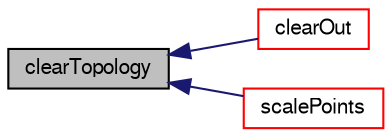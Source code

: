 digraph "clearTopology"
{
  bgcolor="transparent";
  edge [fontname="FreeSans",fontsize="10",labelfontname="FreeSans",labelfontsize="10"];
  node [fontname="FreeSans",fontsize="10",shape=record];
  rankdir="LR";
  Node262 [label="clearTopology",height=0.2,width=0.4,color="black", fillcolor="grey75", style="filled", fontcolor="black"];
  Node262 -> Node263 [dir="back",color="midnightblue",fontsize="10",style="solid",fontname="FreeSans"];
  Node263 [label="clearOut",height=0.2,width=0.4,color="red",URL="$a30598.html#af320697688df08f1438d37a86bcaf25d"];
  Node262 -> Node284 [dir="back",color="midnightblue",fontsize="10",style="solid",fontname="FreeSans"];
  Node284 [label="scalePoints",height=0.2,width=0.4,color="red",URL="$a30598.html#a0c1576aa53e80d9150e2558061cc40c2",tooltip="Scale points. A non-positive factor is ignored. "];
}
